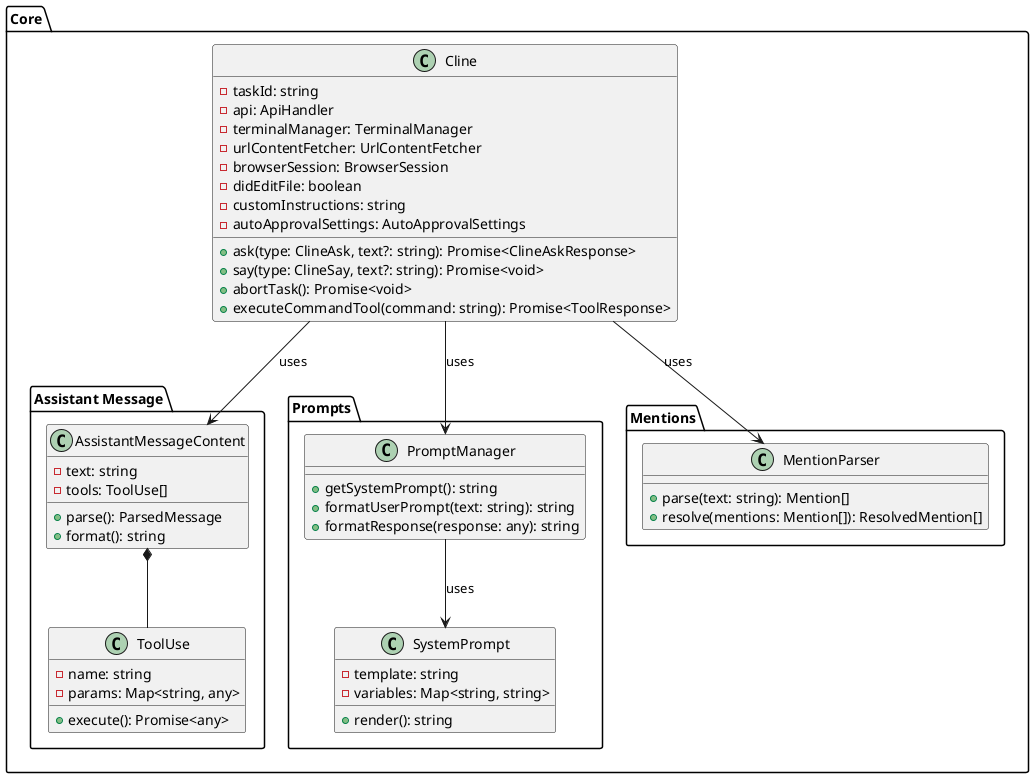 @startuml

' Core Module Class Diagram
' Source files mapping:
' - src/core/**/*.ts

package "Core" {
    class Cline {
        ' src/core/Cline.ts
        - taskId: string
        - api: ApiHandler
        - terminalManager: TerminalManager
        - urlContentFetcher: UrlContentFetcher
        - browserSession: BrowserSession
        - didEditFile: boolean
        - customInstructions: string
        - autoApprovalSettings: AutoApprovalSettings
        + ask(type: ClineAsk, text?: string): Promise<ClineAskResponse>
        + say(type: ClineSay, text?: string): Promise<void>
        + abortTask(): Promise<void>
        + executeCommandTool(command: string): Promise<ToolResponse>
    }

    package "Assistant Message" {
        ' src/core/assistant-message/
        class AssistantMessageContent {
            - text: string
            - tools: ToolUse[]
            + parse(): ParsedMessage
            + format(): string
        }

        class ToolUse {
            - name: string
            - params: Map<string, any>
            + execute(): Promise<any>
        }
    }

    package "Prompts" {
        ' src/core/prompts/
        class PromptManager {
            + getSystemPrompt(): string
            + formatUserPrompt(text: string): string
            + formatResponse(response: any): string
        }

        class SystemPrompt {
            - template: string
            - variables: Map<string, string>
            + render(): string
        }
    }

    package "Mentions" {
        ' src/core/mentions/
        class MentionParser {
            + parse(text: string): Mention[]
            + resolve(mentions: Mention[]): ResolvedMention[]
        }
    }
}

' Relationships
Cline --> AssistantMessageContent: uses
Cline --> PromptManager: uses
AssistantMessageContent *-- ToolUse
PromptManager --> SystemPrompt: uses
Cline --> MentionParser: uses

@enduml 